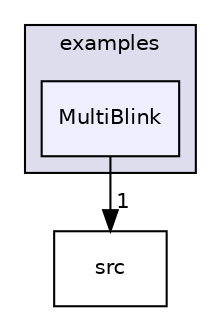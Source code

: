 digraph "examples/MultiBlink" {
  compound=true
  node [ fontsize="10", fontname="Helvetica"];
  edge [ labelfontsize="10", labelfontname="Helvetica"];
  subgraph clusterdir_d28a4824dc47e487b107a5db32ef43c4 {
    graph [ bgcolor="#ddddee", pencolor="black", label="examples" fontname="Helvetica", fontsize="10", URL="dir_d28a4824dc47e487b107a5db32ef43c4.html"]
  dir_1c3cfb7134991a7096f7274e05a6dbd4 [shape=box, label="MultiBlink", style="filled", fillcolor="#eeeeff", pencolor="black", URL="dir_1c3cfb7134991a7096f7274e05a6dbd4.html"];
  }
  dir_68267d1309a1af8e8297ef4c3efbcdba [shape=box label="src" URL="dir_68267d1309a1af8e8297ef4c3efbcdba.html"];
  dir_1c3cfb7134991a7096f7274e05a6dbd4->dir_68267d1309a1af8e8297ef4c3efbcdba [headlabel="1", labeldistance=1.5 headhref="dir_000006_000009.html"];
}
